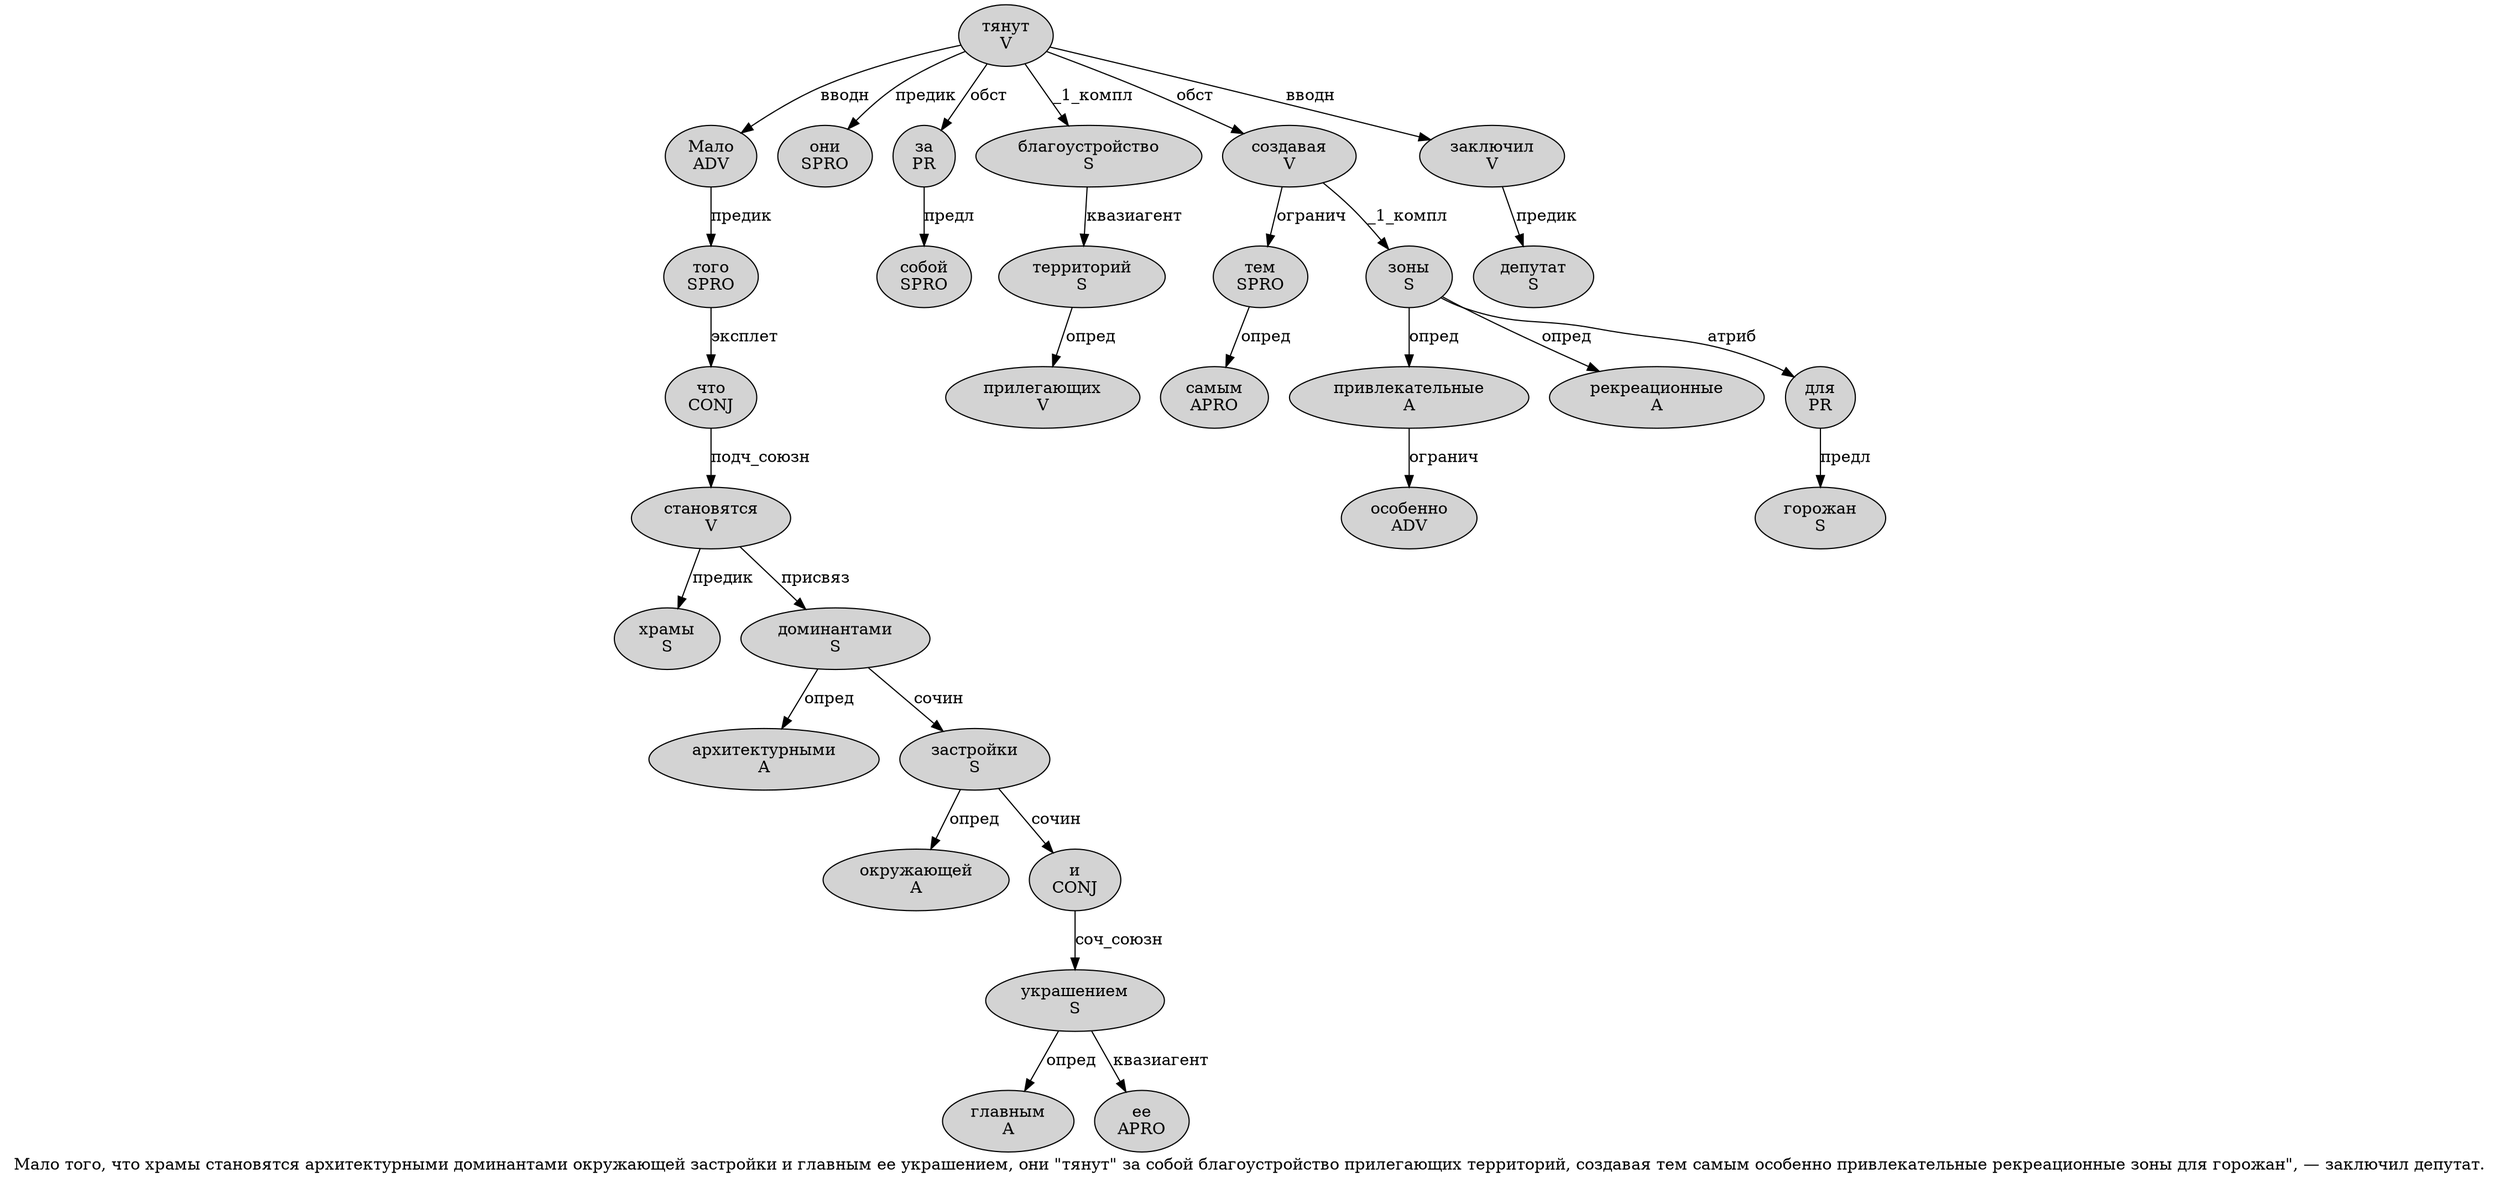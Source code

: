 digraph SENTENCE_152 {
	graph [label="Мало того, что храмы становятся архитектурными доминантами окружающей застройки и главным ее украшением, они \"тянут\" за собой благоустройство прилегающих территорий, создавая тем самым особенно привлекательные рекреационные зоны для горожан\", — заключил депутат."]
	node [style=filled]
		0 [label="Мало
ADV" color="" fillcolor=lightgray penwidth=1 shape=ellipse]
		1 [label="того
SPRO" color="" fillcolor=lightgray penwidth=1 shape=ellipse]
		3 [label="что
CONJ" color="" fillcolor=lightgray penwidth=1 shape=ellipse]
		4 [label="храмы
S" color="" fillcolor=lightgray penwidth=1 shape=ellipse]
		5 [label="становятся
V" color="" fillcolor=lightgray penwidth=1 shape=ellipse]
		6 [label="архитектурными
A" color="" fillcolor=lightgray penwidth=1 shape=ellipse]
		7 [label="доминантами
S" color="" fillcolor=lightgray penwidth=1 shape=ellipse]
		8 [label="окружающей
A" color="" fillcolor=lightgray penwidth=1 shape=ellipse]
		9 [label="застройки
S" color="" fillcolor=lightgray penwidth=1 shape=ellipse]
		10 [label="и
CONJ" color="" fillcolor=lightgray penwidth=1 shape=ellipse]
		11 [label="главным
A" color="" fillcolor=lightgray penwidth=1 shape=ellipse]
		12 [label="ее
APRO" color="" fillcolor=lightgray penwidth=1 shape=ellipse]
		13 [label="украшением
S" color="" fillcolor=lightgray penwidth=1 shape=ellipse]
		15 [label="они
SPRO" color="" fillcolor=lightgray penwidth=1 shape=ellipse]
		17 [label="тянут
V" color="" fillcolor=lightgray penwidth=1 shape=ellipse]
		19 [label="за
PR" color="" fillcolor=lightgray penwidth=1 shape=ellipse]
		20 [label="собой
SPRO" color="" fillcolor=lightgray penwidth=1 shape=ellipse]
		21 [label="благоустройство
S" color="" fillcolor=lightgray penwidth=1 shape=ellipse]
		22 [label="прилегающих
V" color="" fillcolor=lightgray penwidth=1 shape=ellipse]
		23 [label="территорий
S" color="" fillcolor=lightgray penwidth=1 shape=ellipse]
		25 [label="создавая
V" color="" fillcolor=lightgray penwidth=1 shape=ellipse]
		26 [label="тем
SPRO" color="" fillcolor=lightgray penwidth=1 shape=ellipse]
		27 [label="самым
APRO" color="" fillcolor=lightgray penwidth=1 shape=ellipse]
		28 [label="особенно
ADV" color="" fillcolor=lightgray penwidth=1 shape=ellipse]
		29 [label="привлекательные
A" color="" fillcolor=lightgray penwidth=1 shape=ellipse]
		30 [label="рекреационные
A" color="" fillcolor=lightgray penwidth=1 shape=ellipse]
		31 [label="зоны
S" color="" fillcolor=lightgray penwidth=1 shape=ellipse]
		32 [label="для
PR" color="" fillcolor=lightgray penwidth=1 shape=ellipse]
		33 [label="горожан
S" color="" fillcolor=lightgray penwidth=1 shape=ellipse]
		37 [label="заключил
V" color="" fillcolor=lightgray penwidth=1 shape=ellipse]
		38 [label="депутат
S" color="" fillcolor=lightgray penwidth=1 shape=ellipse]
			7 -> 6 [label="опред"]
			7 -> 9 [label="сочин"]
			13 -> 11 [label="опред"]
			13 -> 12 [label="квазиагент"]
			25 -> 26 [label="огранич"]
			25 -> 31 [label="_1_компл"]
			10 -> 13 [label="соч_союзн"]
			3 -> 5 [label="подч_союзн"]
			21 -> 23 [label="квазиагент"]
			1 -> 3 [label="эксплет"]
			37 -> 38 [label="предик"]
			23 -> 22 [label="опред"]
			29 -> 28 [label="огранич"]
			0 -> 1 [label="предик"]
			9 -> 8 [label="опред"]
			9 -> 10 [label="сочин"]
			17 -> 0 [label="вводн"]
			17 -> 15 [label="предик"]
			17 -> 19 [label="обст"]
			17 -> 21 [label="_1_компл"]
			17 -> 25 [label="обст"]
			17 -> 37 [label="вводн"]
			26 -> 27 [label="опред"]
			5 -> 4 [label="предик"]
			5 -> 7 [label="присвяз"]
			19 -> 20 [label="предл"]
			32 -> 33 [label="предл"]
			31 -> 29 [label="опред"]
			31 -> 30 [label="опред"]
			31 -> 32 [label="атриб"]
}